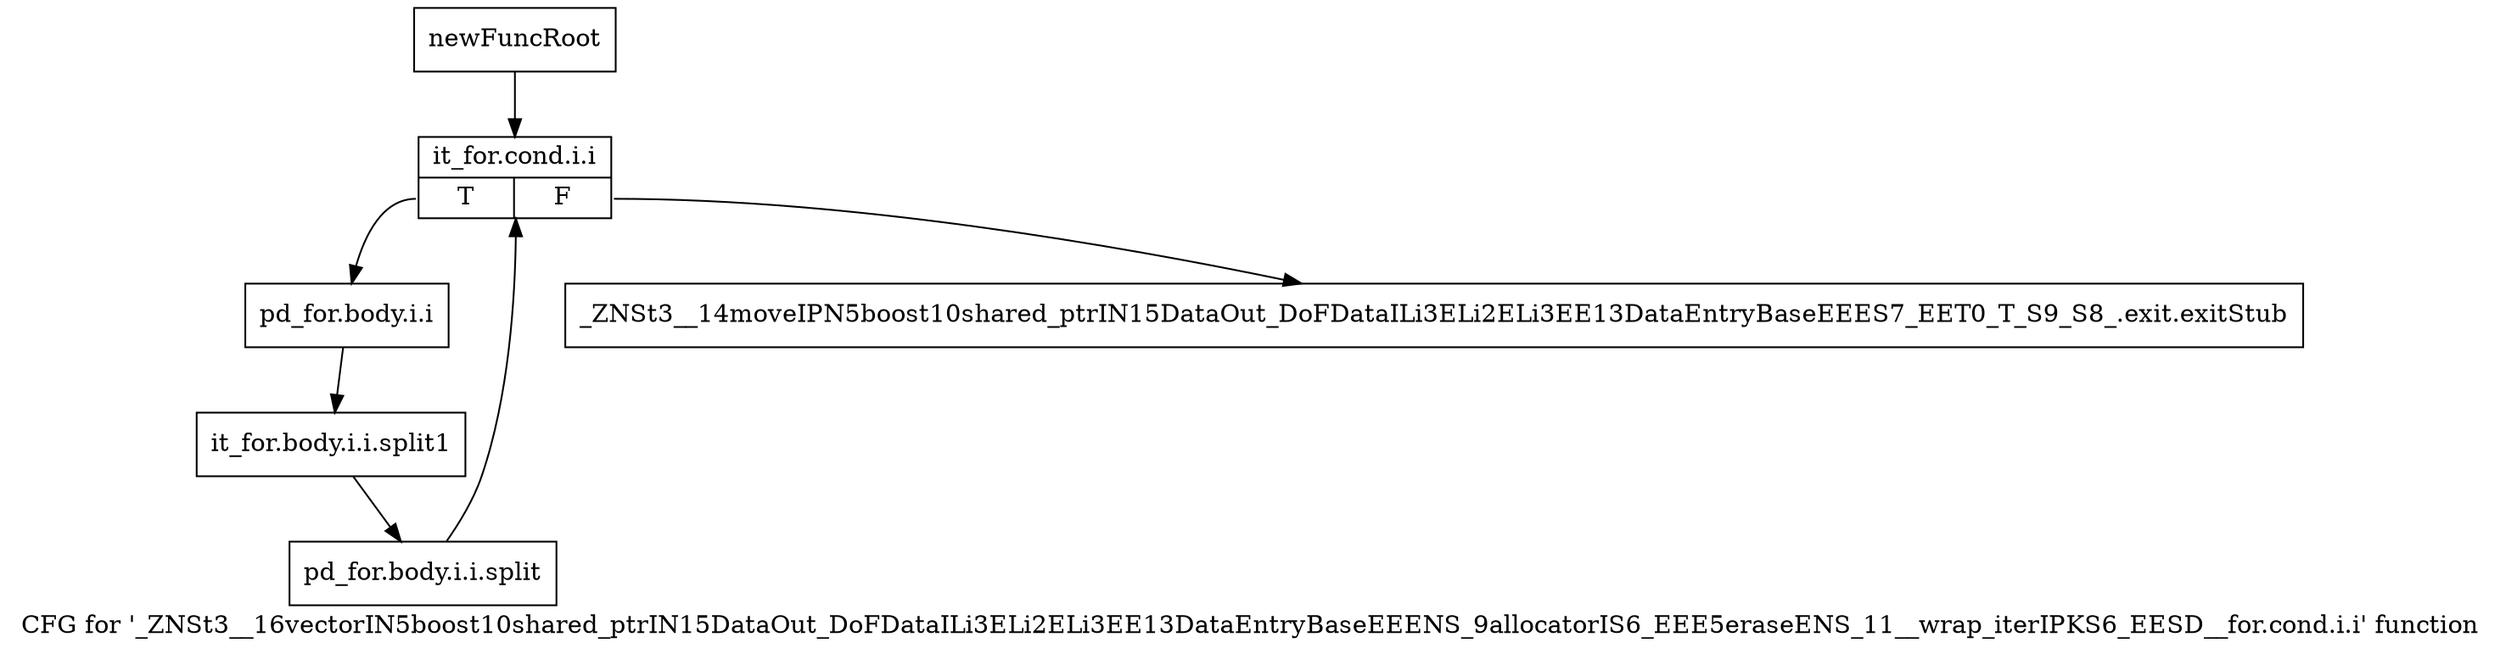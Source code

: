 digraph "CFG for '_ZNSt3__16vectorIN5boost10shared_ptrIN15DataOut_DoFDataILi3ELi2ELi3EE13DataEntryBaseEEENS_9allocatorIS6_EEE5eraseENS_11__wrap_iterIPKS6_EESD__for.cond.i.i' function" {
	label="CFG for '_ZNSt3__16vectorIN5boost10shared_ptrIN15DataOut_DoFDataILi3ELi2ELi3EE13DataEntryBaseEEENS_9allocatorIS6_EEE5eraseENS_11__wrap_iterIPKS6_EESD__for.cond.i.i' function";

	Node0x8b66ef0 [shape=record,label="{newFuncRoot}"];
	Node0x8b66ef0 -> Node0x8b66f90;
	Node0x8b66f40 [shape=record,label="{_ZNSt3__14moveIPN5boost10shared_ptrIN15DataOut_DoFDataILi3ELi2ELi3EE13DataEntryBaseEEES7_EET0_T_S9_S8_.exit.exitStub}"];
	Node0x8b66f90 [shape=record,label="{it_for.cond.i.i|{<s0>T|<s1>F}}"];
	Node0x8b66f90:s0 -> Node0x8b66fe0;
	Node0x8b66f90:s1 -> Node0x8b66f40;
	Node0x8b66fe0 [shape=record,label="{pd_for.body.i.i}"];
	Node0x8b66fe0 -> Node0xc291660;
	Node0xc291660 [shape=record,label="{it_for.body.i.i.split1}"];
	Node0xc291660 -> Node0xc6ea520;
	Node0xc6ea520 [shape=record,label="{pd_for.body.i.i.split}"];
	Node0xc6ea520 -> Node0x8b66f90;
}
